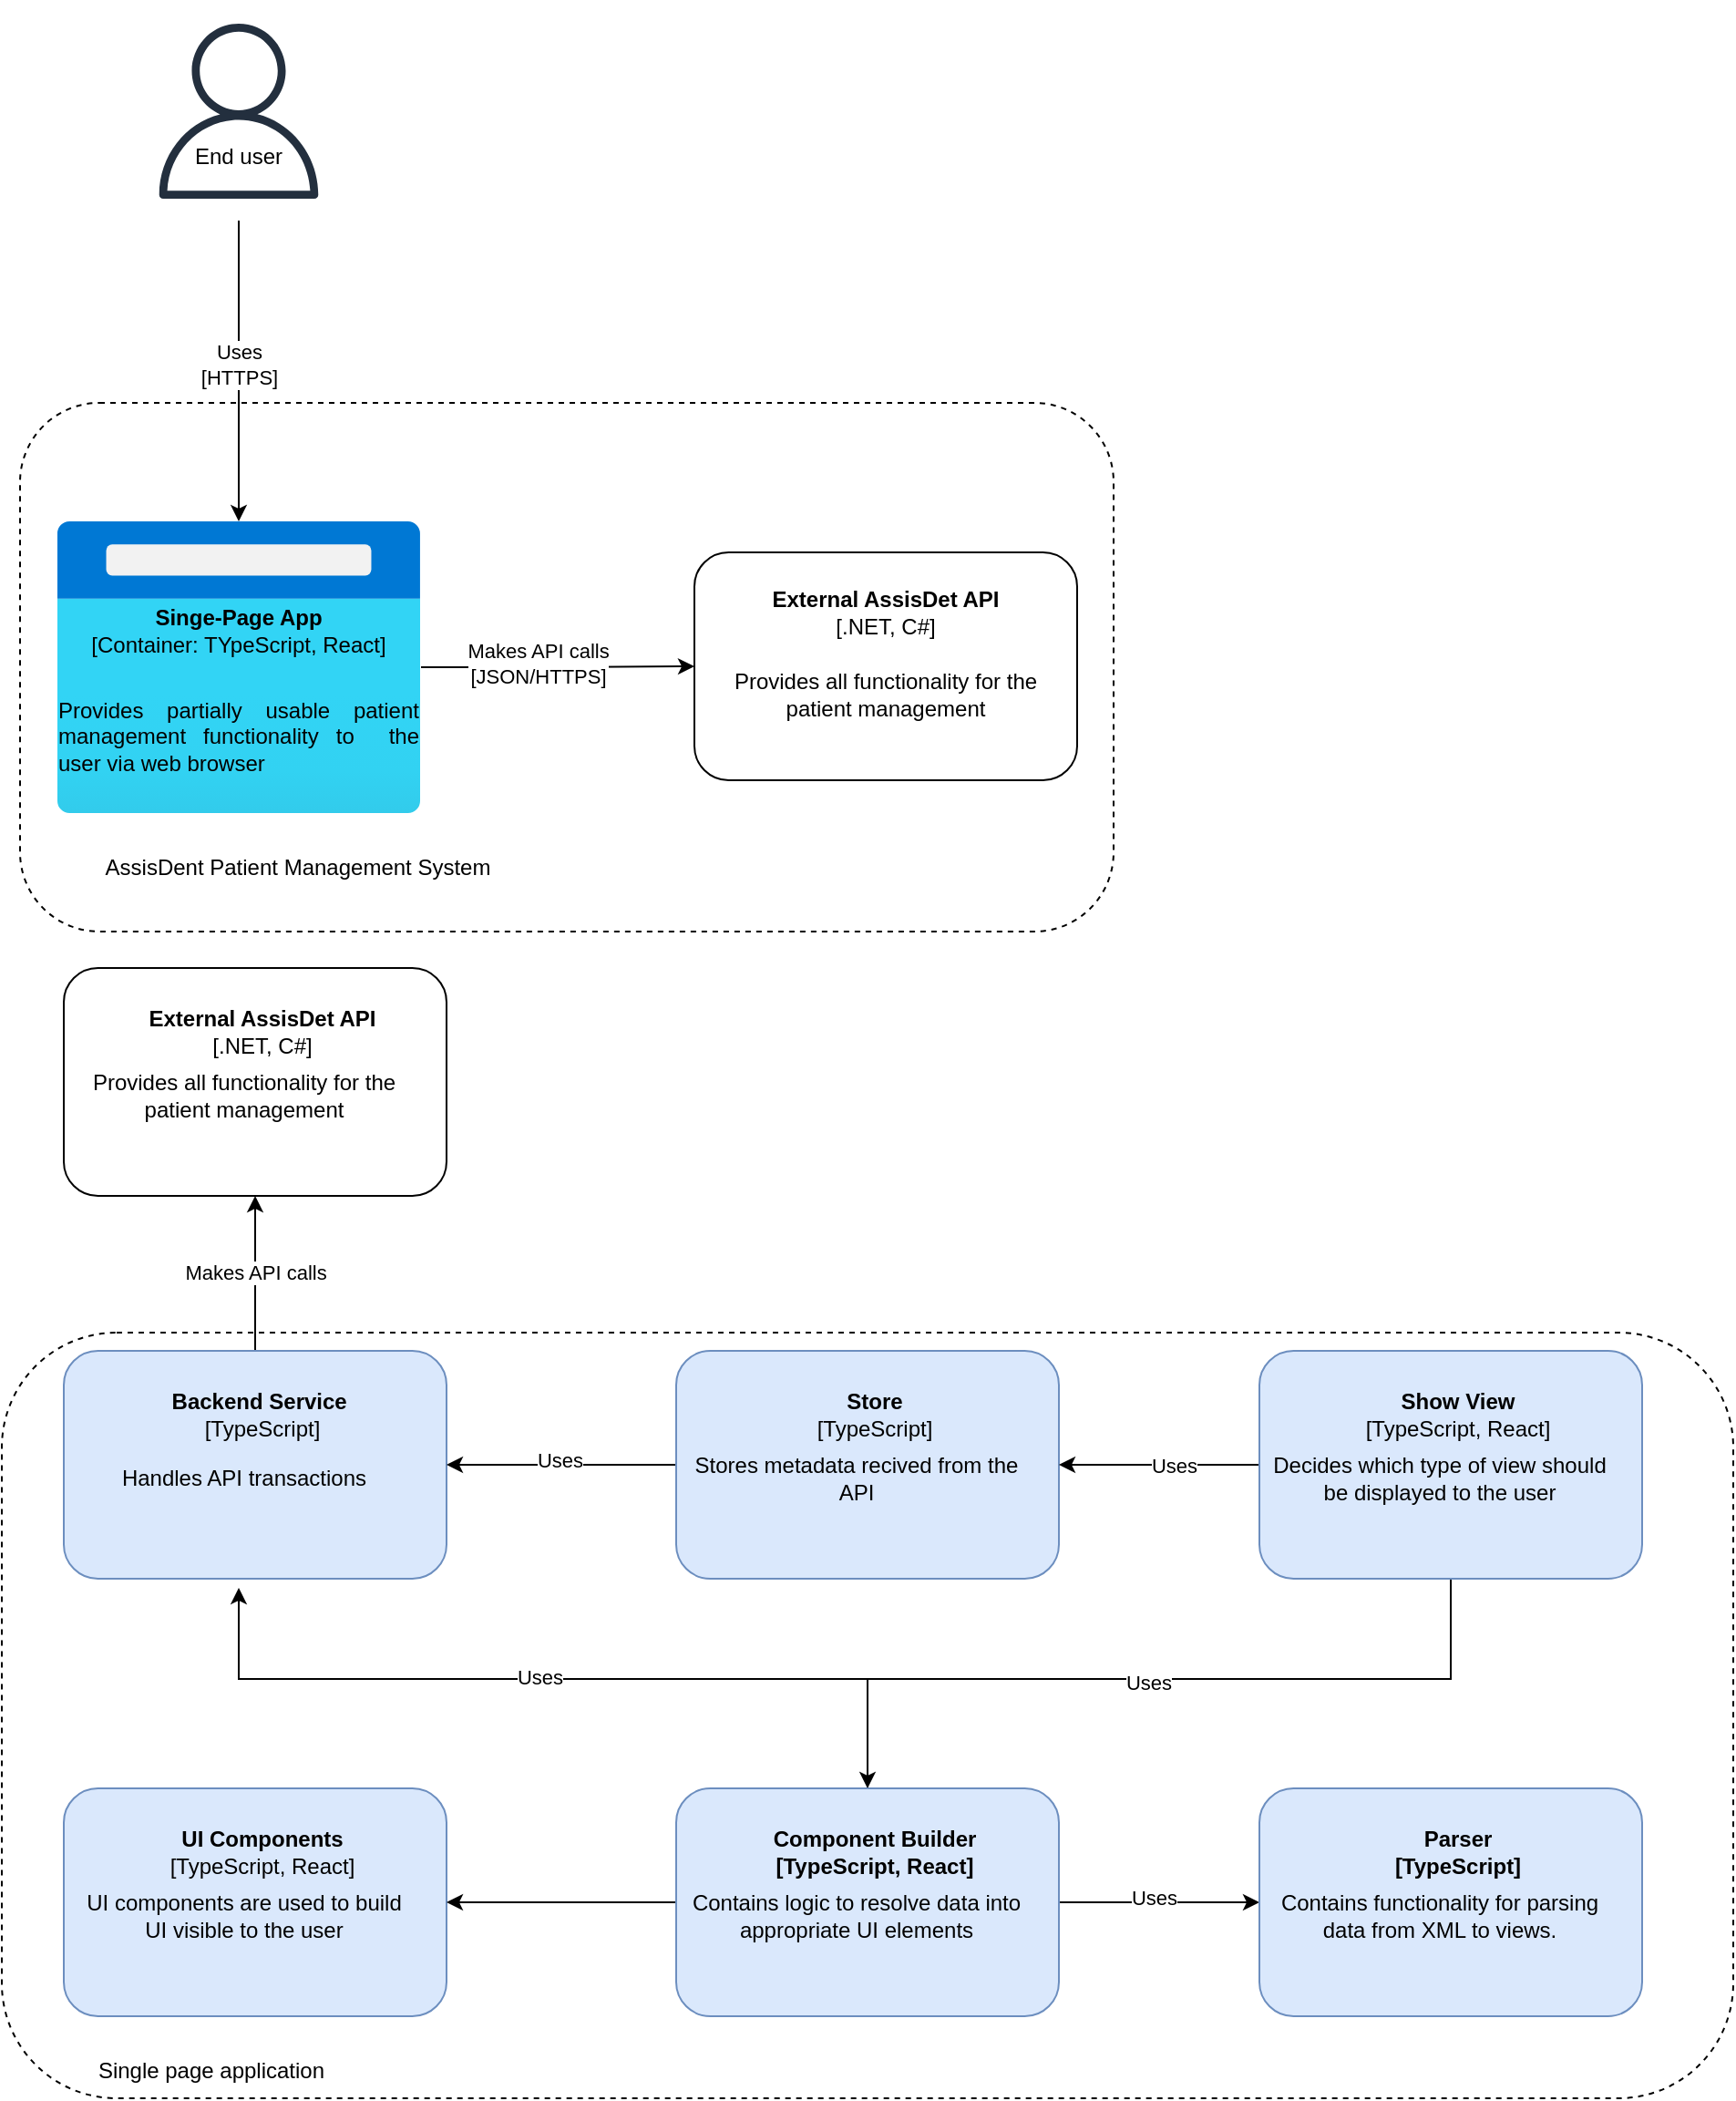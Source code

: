 <mxfile version="22.1.5" type="device">
  <diagram name="Sivu-1" id="gc87L3aXSVkMgbbU5RJE">
    <mxGraphModel dx="932" dy="1309" grid="1" gridSize="10" guides="1" tooltips="1" connect="1" arrows="1" fold="1" page="1" pageScale="1" pageWidth="827" pageHeight="1169" math="0" shadow="0">
      <root>
        <mxCell id="0" />
        <mxCell id="1" parent="0" />
        <mxCell id="nVDtq7ZjvKtwQWMATTxQ-77" value="" style="rounded=1;whiteSpace=wrap;html=1;fillColor=none;dashed=1;" vertex="1" parent="1">
          <mxGeometry x="190" y="950" width="950" height="420" as="geometry" />
        </mxCell>
        <mxCell id="nVDtq7ZjvKtwQWMATTxQ-14" style="edgeStyle=orthogonalEdgeStyle;rounded=0;orthogonalLoop=1;jettySize=auto;html=1;" edge="1" parent="1" source="nVDtq7ZjvKtwQWMATTxQ-1" target="nVDtq7ZjvKtwQWMATTxQ-3">
          <mxGeometry relative="1" as="geometry" />
        </mxCell>
        <mxCell id="nVDtq7ZjvKtwQWMATTxQ-15" value="&lt;div&gt;Uses&lt;/div&gt;&lt;div&gt;[HTTPS]&lt;br&gt;&lt;/div&gt;" style="edgeLabel;html=1;align=center;verticalAlign=middle;resizable=0;points=[];" vertex="1" connectable="0" parent="nVDtq7ZjvKtwQWMATTxQ-14">
          <mxGeometry x="-0.044" relative="1" as="geometry">
            <mxPoint as="offset" />
          </mxGeometry>
        </mxCell>
        <mxCell id="nVDtq7ZjvKtwQWMATTxQ-1" value="" style="sketch=0;outlineConnect=0;fontColor=#232F3E;gradientColor=none;strokeColor=#232F3E;fillColor=#ffffff;dashed=0;verticalLabelPosition=bottom;verticalAlign=top;align=center;html=1;fontSize=12;fontStyle=0;aspect=fixed;shape=mxgraph.aws4.resourceIcon;resIcon=mxgraph.aws4.user;" vertex="1" parent="1">
          <mxGeometry x="260" y="220" width="120" height="120" as="geometry" />
        </mxCell>
        <mxCell id="nVDtq7ZjvKtwQWMATTxQ-2" value="" style="rounded=1;whiteSpace=wrap;html=1;fillColor=none;dashed=1;" vertex="1" parent="1">
          <mxGeometry x="200" y="440" width="600" height="290" as="geometry" />
        </mxCell>
        <mxCell id="nVDtq7ZjvKtwQWMATTxQ-5" style="edgeStyle=orthogonalEdgeStyle;rounded=0;orthogonalLoop=1;jettySize=auto;html=1;" edge="1" parent="1" source="nVDtq7ZjvKtwQWMATTxQ-3" target="nVDtq7ZjvKtwQWMATTxQ-4">
          <mxGeometry relative="1" as="geometry" />
        </mxCell>
        <mxCell id="nVDtq7ZjvKtwQWMATTxQ-6" value="&lt;div&gt;Makes API calls&lt;/div&gt;&lt;div&gt;[JSON/HTTPS]&lt;br&gt;&lt;/div&gt;" style="edgeLabel;html=1;align=center;verticalAlign=middle;resizable=0;points=[];" vertex="1" connectable="0" parent="nVDtq7ZjvKtwQWMATTxQ-5">
          <mxGeometry x="-0.148" y="2" relative="1" as="geometry">
            <mxPoint as="offset" />
          </mxGeometry>
        </mxCell>
        <mxCell id="nVDtq7ZjvKtwQWMATTxQ-3" value="" style="image;aspect=fixed;html=1;points=[];align=center;fontSize=12;image=img/lib/azure2/general/Browser.svg;" vertex="1" parent="1">
          <mxGeometry x="220" y="505" width="200" height="160" as="geometry" />
        </mxCell>
        <mxCell id="nVDtq7ZjvKtwQWMATTxQ-4" value="" style="rounded=1;whiteSpace=wrap;html=1;" vertex="1" parent="1">
          <mxGeometry x="570" y="522" width="210" height="125" as="geometry" />
        </mxCell>
        <mxCell id="nVDtq7ZjvKtwQWMATTxQ-7" value="&lt;div&gt;&lt;b&gt;Singe-Page App&lt;/b&gt;&lt;/div&gt;&lt;div&gt;[Container: TYpeScript, React]&lt;br&gt;&lt;/div&gt;" style="text;html=1;strokeColor=none;fillColor=none;align=center;verticalAlign=middle;whiteSpace=wrap;rounded=0;" vertex="1" parent="1">
          <mxGeometry x="235" y="545" width="170" height="40" as="geometry" />
        </mxCell>
        <mxCell id="nVDtq7ZjvKtwQWMATTxQ-8" value="&lt;div align=&quot;justify&quot;&gt;Provides partially usable patient management functionality to&amp;nbsp; the user via web browser&lt;/div&gt;" style="text;html=1;strokeColor=none;fillColor=none;align=center;verticalAlign=middle;whiteSpace=wrap;rounded=0;" vertex="1" parent="1">
          <mxGeometry x="220" y="585" width="200" height="75" as="geometry" />
        </mxCell>
        <mxCell id="nVDtq7ZjvKtwQWMATTxQ-9" value="AssisDent Patient Management System" style="text;html=1;strokeColor=none;fillColor=none;align=center;verticalAlign=middle;whiteSpace=wrap;rounded=0;" vertex="1" parent="1">
          <mxGeometry x="235" y="680" width="235" height="30" as="geometry" />
        </mxCell>
        <mxCell id="nVDtq7ZjvKtwQWMATTxQ-11" value="&lt;b&gt;External AssisDet API&lt;/b&gt; [.NET, C#]" style="text;html=1;strokeColor=none;fillColor=none;align=center;verticalAlign=middle;whiteSpace=wrap;rounded=0;" vertex="1" parent="1">
          <mxGeometry x="600" y="540" width="150" height="30" as="geometry" />
        </mxCell>
        <mxCell id="nVDtq7ZjvKtwQWMATTxQ-16" value="End user" style="text;html=1;strokeColor=none;fillColor=none;align=center;verticalAlign=middle;whiteSpace=wrap;rounded=0;" vertex="1" parent="1">
          <mxGeometry x="290" y="290" width="60" height="30" as="geometry" />
        </mxCell>
        <mxCell id="nVDtq7ZjvKtwQWMATTxQ-24" value="Provides all functionality for the patient management" style="text;html=1;strokeColor=none;fillColor=none;align=center;verticalAlign=middle;whiteSpace=wrap;rounded=0;" vertex="1" parent="1">
          <mxGeometry x="580" y="570" width="190" height="60" as="geometry" />
        </mxCell>
        <mxCell id="nVDtq7ZjvKtwQWMATTxQ-26" value="" style="rounded=1;whiteSpace=wrap;html=1;" vertex="1" parent="1">
          <mxGeometry x="224" y="750" width="210" height="125" as="geometry" />
        </mxCell>
        <mxCell id="nVDtq7ZjvKtwQWMATTxQ-12" value="Provides all functionality for the patient management" style="text;html=1;strokeColor=none;fillColor=none;align=center;verticalAlign=middle;whiteSpace=wrap;rounded=0;" vertex="1" parent="1">
          <mxGeometry x="228" y="790" width="190" height="60" as="geometry" />
        </mxCell>
        <mxCell id="nVDtq7ZjvKtwQWMATTxQ-25" value="&lt;b&gt;External AssisDet API&lt;/b&gt; [.NET, C#]" style="text;html=1;strokeColor=none;fillColor=none;align=center;verticalAlign=middle;whiteSpace=wrap;rounded=0;" vertex="1" parent="1">
          <mxGeometry x="258" y="770" width="150" height="30" as="geometry" />
        </mxCell>
        <mxCell id="nVDtq7ZjvKtwQWMATTxQ-70" style="edgeStyle=orthogonalEdgeStyle;rounded=0;orthogonalLoop=1;jettySize=auto;html=1;entryX=0.5;entryY=1;entryDx=0;entryDy=0;" edge="1" parent="1" source="nVDtq7ZjvKtwQWMATTxQ-46" target="nVDtq7ZjvKtwQWMATTxQ-26">
          <mxGeometry relative="1" as="geometry" />
        </mxCell>
        <mxCell id="nVDtq7ZjvKtwQWMATTxQ-71" value="Makes API calls" style="edgeLabel;html=1;align=center;verticalAlign=middle;resizable=0;points=[];" vertex="1" connectable="0" parent="nVDtq7ZjvKtwQWMATTxQ-70">
          <mxGeometry x="0.015" relative="1" as="geometry">
            <mxPoint as="offset" />
          </mxGeometry>
        </mxCell>
        <mxCell id="nVDtq7ZjvKtwQWMATTxQ-46" value="" style="rounded=1;whiteSpace=wrap;html=1;fillColor=#dae8fc;strokeColor=#6c8ebf;" vertex="1" parent="1">
          <mxGeometry x="224" y="960" width="210" height="125" as="geometry" />
        </mxCell>
        <mxCell id="nVDtq7ZjvKtwQWMATTxQ-47" value="Handles API transactions" style="text;html=1;strokeColor=none;fillColor=none;align=center;verticalAlign=middle;whiteSpace=wrap;rounded=0;" vertex="1" parent="1">
          <mxGeometry x="228" y="1000" width="190" height="60" as="geometry" />
        </mxCell>
        <mxCell id="nVDtq7ZjvKtwQWMATTxQ-48" value="&lt;div&gt;&lt;b&gt;Backend Service&lt;/b&gt;&amp;nbsp;&lt;/div&gt;&lt;div&gt;[TypeScript]&lt;/div&gt;" style="text;html=1;strokeColor=none;fillColor=none;align=center;verticalAlign=middle;whiteSpace=wrap;rounded=0;" vertex="1" parent="1">
          <mxGeometry x="258" y="980" width="150" height="30" as="geometry" />
        </mxCell>
        <mxCell id="nVDtq7ZjvKtwQWMATTxQ-68" style="edgeStyle=orthogonalEdgeStyle;rounded=0;orthogonalLoop=1;jettySize=auto;html=1;entryX=1;entryY=0.5;entryDx=0;entryDy=0;" edge="1" parent="1" source="nVDtq7ZjvKtwQWMATTxQ-49" target="nVDtq7ZjvKtwQWMATTxQ-46">
          <mxGeometry relative="1" as="geometry" />
        </mxCell>
        <mxCell id="nVDtq7ZjvKtwQWMATTxQ-72" value="Uses" style="edgeLabel;html=1;align=center;verticalAlign=middle;resizable=0;points=[];" vertex="1" connectable="0" parent="nVDtq7ZjvKtwQWMATTxQ-68">
          <mxGeometry x="0.012" y="-3" relative="1" as="geometry">
            <mxPoint as="offset" />
          </mxGeometry>
        </mxCell>
        <mxCell id="nVDtq7ZjvKtwQWMATTxQ-49" value="" style="rounded=1;whiteSpace=wrap;html=1;fillColor=#dae8fc;strokeColor=#6c8ebf;" vertex="1" parent="1">
          <mxGeometry x="560" y="960" width="210" height="125" as="geometry" />
        </mxCell>
        <mxCell id="nVDtq7ZjvKtwQWMATTxQ-50" value="Stores metadata recived from the API" style="text;html=1;strokeColor=none;fillColor=none;align=center;verticalAlign=middle;whiteSpace=wrap;rounded=0;" vertex="1" parent="1">
          <mxGeometry x="564" y="1000" width="190" height="60" as="geometry" />
        </mxCell>
        <mxCell id="nVDtq7ZjvKtwQWMATTxQ-51" value="&lt;div&gt;&lt;b&gt;Store&lt;/b&gt;&lt;/div&gt;&lt;div&gt;[TypeScript]&lt;/div&gt;" style="text;html=1;strokeColor=none;fillColor=none;align=center;verticalAlign=middle;whiteSpace=wrap;rounded=0;" vertex="1" parent="1">
          <mxGeometry x="594" y="980" width="150" height="30" as="geometry" />
        </mxCell>
        <mxCell id="nVDtq7ZjvKtwQWMATTxQ-66" style="edgeStyle=orthogonalEdgeStyle;rounded=0;orthogonalLoop=1;jettySize=auto;html=1;" edge="1" parent="1" source="nVDtq7ZjvKtwQWMATTxQ-52" target="nVDtq7ZjvKtwQWMATTxQ-58">
          <mxGeometry relative="1" as="geometry">
            <Array as="points">
              <mxPoint x="985" y="1140" />
              <mxPoint x="665" y="1140" />
            </Array>
          </mxGeometry>
        </mxCell>
        <mxCell id="nVDtq7ZjvKtwQWMATTxQ-74" value="Uses" style="edgeLabel;html=1;align=center;verticalAlign=middle;resizable=0;points=[];" vertex="1" connectable="0" parent="nVDtq7ZjvKtwQWMATTxQ-66">
          <mxGeometry x="0.018" y="2" relative="1" as="geometry">
            <mxPoint as="offset" />
          </mxGeometry>
        </mxCell>
        <mxCell id="nVDtq7ZjvKtwQWMATTxQ-67" style="edgeStyle=orthogonalEdgeStyle;rounded=0;orthogonalLoop=1;jettySize=auto;html=1;entryX=1;entryY=0.5;entryDx=0;entryDy=0;" edge="1" parent="1" source="nVDtq7ZjvKtwQWMATTxQ-52" target="nVDtq7ZjvKtwQWMATTxQ-49">
          <mxGeometry relative="1" as="geometry" />
        </mxCell>
        <mxCell id="nVDtq7ZjvKtwQWMATTxQ-75" value="Uses" style="edgeLabel;html=1;align=center;verticalAlign=middle;resizable=0;points=[];" vertex="1" connectable="0" parent="nVDtq7ZjvKtwQWMATTxQ-67">
          <mxGeometry x="-0.14" relative="1" as="geometry">
            <mxPoint as="offset" />
          </mxGeometry>
        </mxCell>
        <mxCell id="nVDtq7ZjvKtwQWMATTxQ-52" value="" style="rounded=1;whiteSpace=wrap;html=1;fillColor=#dae8fc;strokeColor=#6c8ebf;" vertex="1" parent="1">
          <mxGeometry x="880" y="960" width="210" height="125" as="geometry" />
        </mxCell>
        <mxCell id="nVDtq7ZjvKtwQWMATTxQ-53" value="Decides which type of view should be displayed to the user" style="text;html=1;strokeColor=none;fillColor=none;align=center;verticalAlign=middle;whiteSpace=wrap;rounded=0;" vertex="1" parent="1">
          <mxGeometry x="884" y="1000" width="190" height="60" as="geometry" />
        </mxCell>
        <mxCell id="nVDtq7ZjvKtwQWMATTxQ-54" value="&lt;div&gt;&lt;b&gt;Show View&lt;/b&gt;&lt;/div&gt;&lt;div&gt;[TypeScript, React]&lt;/div&gt;" style="text;html=1;strokeColor=none;fillColor=none;align=center;verticalAlign=middle;whiteSpace=wrap;rounded=0;" vertex="1" parent="1">
          <mxGeometry x="914" y="980" width="150" height="30" as="geometry" />
        </mxCell>
        <mxCell id="nVDtq7ZjvKtwQWMATTxQ-55" value="" style="rounded=1;whiteSpace=wrap;html=1;fillColor=#dae8fc;strokeColor=#6c8ebf;" vertex="1" parent="1">
          <mxGeometry x="224" y="1200" width="210" height="125" as="geometry" />
        </mxCell>
        <mxCell id="nVDtq7ZjvKtwQWMATTxQ-56" value="UI components are used to build UI visible to the user" style="text;html=1;strokeColor=none;fillColor=none;align=center;verticalAlign=middle;whiteSpace=wrap;rounded=0;" vertex="1" parent="1">
          <mxGeometry x="228" y="1240" width="190" height="60" as="geometry" />
        </mxCell>
        <mxCell id="nVDtq7ZjvKtwQWMATTxQ-57" value="&lt;div&gt;&lt;b&gt;UI Components&lt;/b&gt;&lt;/div&gt;&lt;div&gt; [TypeScript, React]&lt;/div&gt;" style="text;html=1;strokeColor=none;fillColor=none;align=center;verticalAlign=middle;whiteSpace=wrap;rounded=0;" vertex="1" parent="1">
          <mxGeometry x="258" y="1220" width="150" height="30" as="geometry" />
        </mxCell>
        <mxCell id="nVDtq7ZjvKtwQWMATTxQ-64" style="edgeStyle=orthogonalEdgeStyle;rounded=0;orthogonalLoop=1;jettySize=auto;html=1;entryX=1;entryY=0.5;entryDx=0;entryDy=0;" edge="1" parent="1" source="nVDtq7ZjvKtwQWMATTxQ-58" target="nVDtq7ZjvKtwQWMATTxQ-55">
          <mxGeometry relative="1" as="geometry" />
        </mxCell>
        <mxCell id="nVDtq7ZjvKtwQWMATTxQ-65" style="edgeStyle=orthogonalEdgeStyle;rounded=0;orthogonalLoop=1;jettySize=auto;html=1;entryX=0;entryY=0.5;entryDx=0;entryDy=0;" edge="1" parent="1" source="nVDtq7ZjvKtwQWMATTxQ-58" target="nVDtq7ZjvKtwQWMATTxQ-61">
          <mxGeometry relative="1" as="geometry" />
        </mxCell>
        <mxCell id="nVDtq7ZjvKtwQWMATTxQ-76" value="Uses" style="edgeLabel;html=1;align=center;verticalAlign=middle;resizable=0;points=[];" vertex="1" connectable="0" parent="nVDtq7ZjvKtwQWMATTxQ-65">
          <mxGeometry x="-0.052" y="3" relative="1" as="geometry">
            <mxPoint as="offset" />
          </mxGeometry>
        </mxCell>
        <mxCell id="nVDtq7ZjvKtwQWMATTxQ-69" style="edgeStyle=orthogonalEdgeStyle;rounded=0;orthogonalLoop=1;jettySize=auto;html=1;" edge="1" parent="1" source="nVDtq7ZjvKtwQWMATTxQ-58">
          <mxGeometry relative="1" as="geometry">
            <mxPoint x="320" y="1090" as="targetPoint" />
            <Array as="points">
              <mxPoint x="665" y="1140" />
              <mxPoint x="320" y="1140" />
            </Array>
          </mxGeometry>
        </mxCell>
        <mxCell id="nVDtq7ZjvKtwQWMATTxQ-73" value="Uses" style="edgeLabel;html=1;align=center;verticalAlign=middle;resizable=0;points=[];" vertex="1" connectable="0" parent="nVDtq7ZjvKtwQWMATTxQ-69">
          <mxGeometry x="0.052" y="-1" relative="1" as="geometry">
            <mxPoint x="-1" as="offset" />
          </mxGeometry>
        </mxCell>
        <mxCell id="nVDtq7ZjvKtwQWMATTxQ-58" value="" style="rounded=1;whiteSpace=wrap;html=1;fillColor=#dae8fc;strokeColor=#6c8ebf;" vertex="1" parent="1">
          <mxGeometry x="560" y="1200" width="210" height="125" as="geometry" />
        </mxCell>
        <mxCell id="nVDtq7ZjvKtwQWMATTxQ-59" value="Contains logic to resolve data into appropriate UI elements" style="text;html=1;strokeColor=none;fillColor=none;align=center;verticalAlign=middle;whiteSpace=wrap;rounded=0;" vertex="1" parent="1">
          <mxGeometry x="564" y="1240" width="190" height="60" as="geometry" />
        </mxCell>
        <mxCell id="nVDtq7ZjvKtwQWMATTxQ-60" value="&lt;div&gt;&lt;b&gt;Component Builder&lt;/b&gt;&lt;/div&gt;&lt;div&gt;&lt;b&gt;[TypeScript, React]&lt;br&gt;&lt;/b&gt;&lt;/div&gt;" style="text;html=1;strokeColor=none;fillColor=none;align=center;verticalAlign=middle;whiteSpace=wrap;rounded=0;" vertex="1" parent="1">
          <mxGeometry x="594" y="1220" width="150" height="30" as="geometry" />
        </mxCell>
        <mxCell id="nVDtq7ZjvKtwQWMATTxQ-61" value="" style="rounded=1;whiteSpace=wrap;html=1;fillColor=#dae8fc;strokeColor=#6c8ebf;" vertex="1" parent="1">
          <mxGeometry x="880" y="1200" width="210" height="125" as="geometry" />
        </mxCell>
        <mxCell id="nVDtq7ZjvKtwQWMATTxQ-62" value="Contains functionality for parsing data from XML to views." style="text;html=1;strokeColor=none;fillColor=none;align=center;verticalAlign=middle;whiteSpace=wrap;rounded=0;" vertex="1" parent="1">
          <mxGeometry x="884" y="1240" width="190" height="60" as="geometry" />
        </mxCell>
        <mxCell id="nVDtq7ZjvKtwQWMATTxQ-63" value="&lt;div&gt;&lt;b&gt;Parser&lt;/b&gt;&lt;/div&gt;&lt;div&gt;&lt;b&gt;[TypeScript]&lt;br&gt;&lt;/b&gt;&lt;/div&gt;" style="text;html=1;strokeColor=none;fillColor=none;align=center;verticalAlign=middle;whiteSpace=wrap;rounded=0;" vertex="1" parent="1">
          <mxGeometry x="914" y="1220" width="150" height="30" as="geometry" />
        </mxCell>
        <mxCell id="nVDtq7ZjvKtwQWMATTxQ-78" value="Single page application" style="text;html=1;strokeColor=none;fillColor=none;align=center;verticalAlign=middle;whiteSpace=wrap;rounded=0;" vertex="1" parent="1">
          <mxGeometry x="230" y="1340" width="150" height="30" as="geometry" />
        </mxCell>
      </root>
    </mxGraphModel>
  </diagram>
</mxfile>
